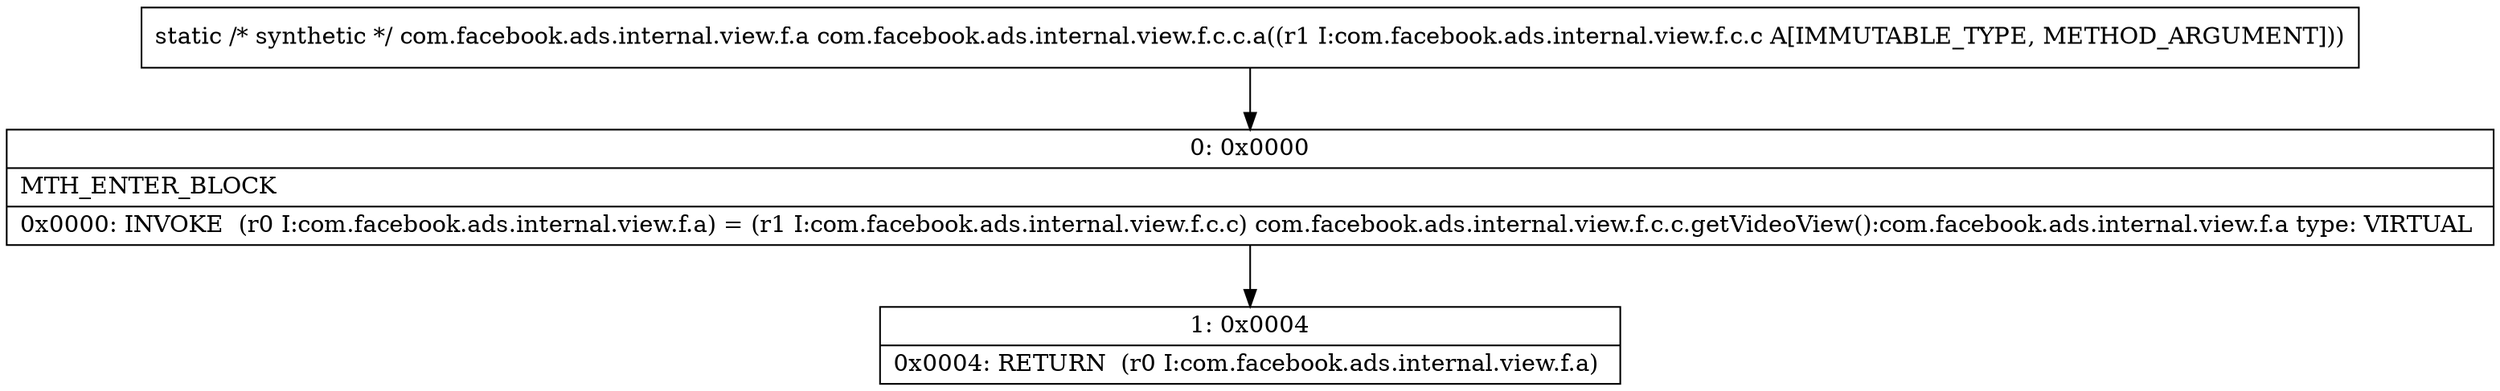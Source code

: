 digraph "CFG forcom.facebook.ads.internal.view.f.c.c.a(Lcom\/facebook\/ads\/internal\/view\/f\/c\/c;)Lcom\/facebook\/ads\/internal\/view\/f\/a;" {
Node_0 [shape=record,label="{0\:\ 0x0000|MTH_ENTER_BLOCK\l|0x0000: INVOKE  (r0 I:com.facebook.ads.internal.view.f.a) = (r1 I:com.facebook.ads.internal.view.f.c.c) com.facebook.ads.internal.view.f.c.c.getVideoView():com.facebook.ads.internal.view.f.a type: VIRTUAL \l}"];
Node_1 [shape=record,label="{1\:\ 0x0004|0x0004: RETURN  (r0 I:com.facebook.ads.internal.view.f.a) \l}"];
MethodNode[shape=record,label="{static \/* synthetic *\/ com.facebook.ads.internal.view.f.a com.facebook.ads.internal.view.f.c.c.a((r1 I:com.facebook.ads.internal.view.f.c.c A[IMMUTABLE_TYPE, METHOD_ARGUMENT])) }"];
MethodNode -> Node_0;
Node_0 -> Node_1;
}

